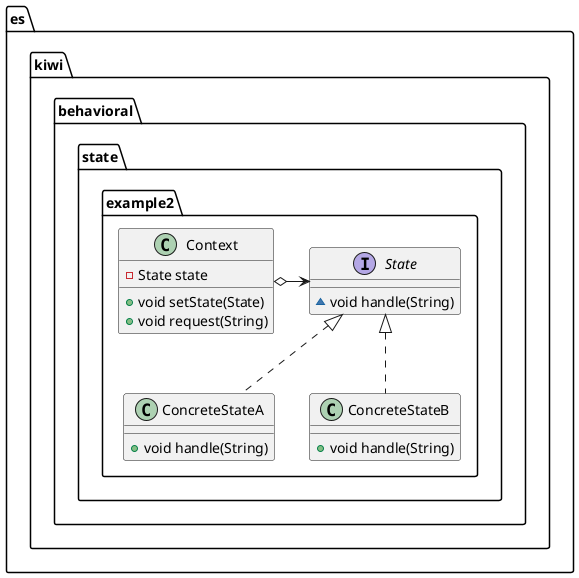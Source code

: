 @startuml
class es.kiwi.behavioral.state.example2.ConcreteStateA {
+ void handle(String)
}
class es.kiwi.behavioral.state.example2.Context {
- State state
+ void setState(State)
+ void request(String)
}
class es.kiwi.behavioral.state.example2.ConcreteStateB {
+ void handle(String)
}
interface es.kiwi.behavioral.state.example2.State {
~ void handle(String)
}


es.kiwi.behavioral.state.example2.State <|.. es.kiwi.behavioral.state.example2.ConcreteStateA
es.kiwi.behavioral.state.example2.State <|.. es.kiwi.behavioral.state.example2.ConcreteStateB
es.kiwi.behavioral.state.example2.Context o-right-> es.kiwi.behavioral.state.example2.State
@enduml